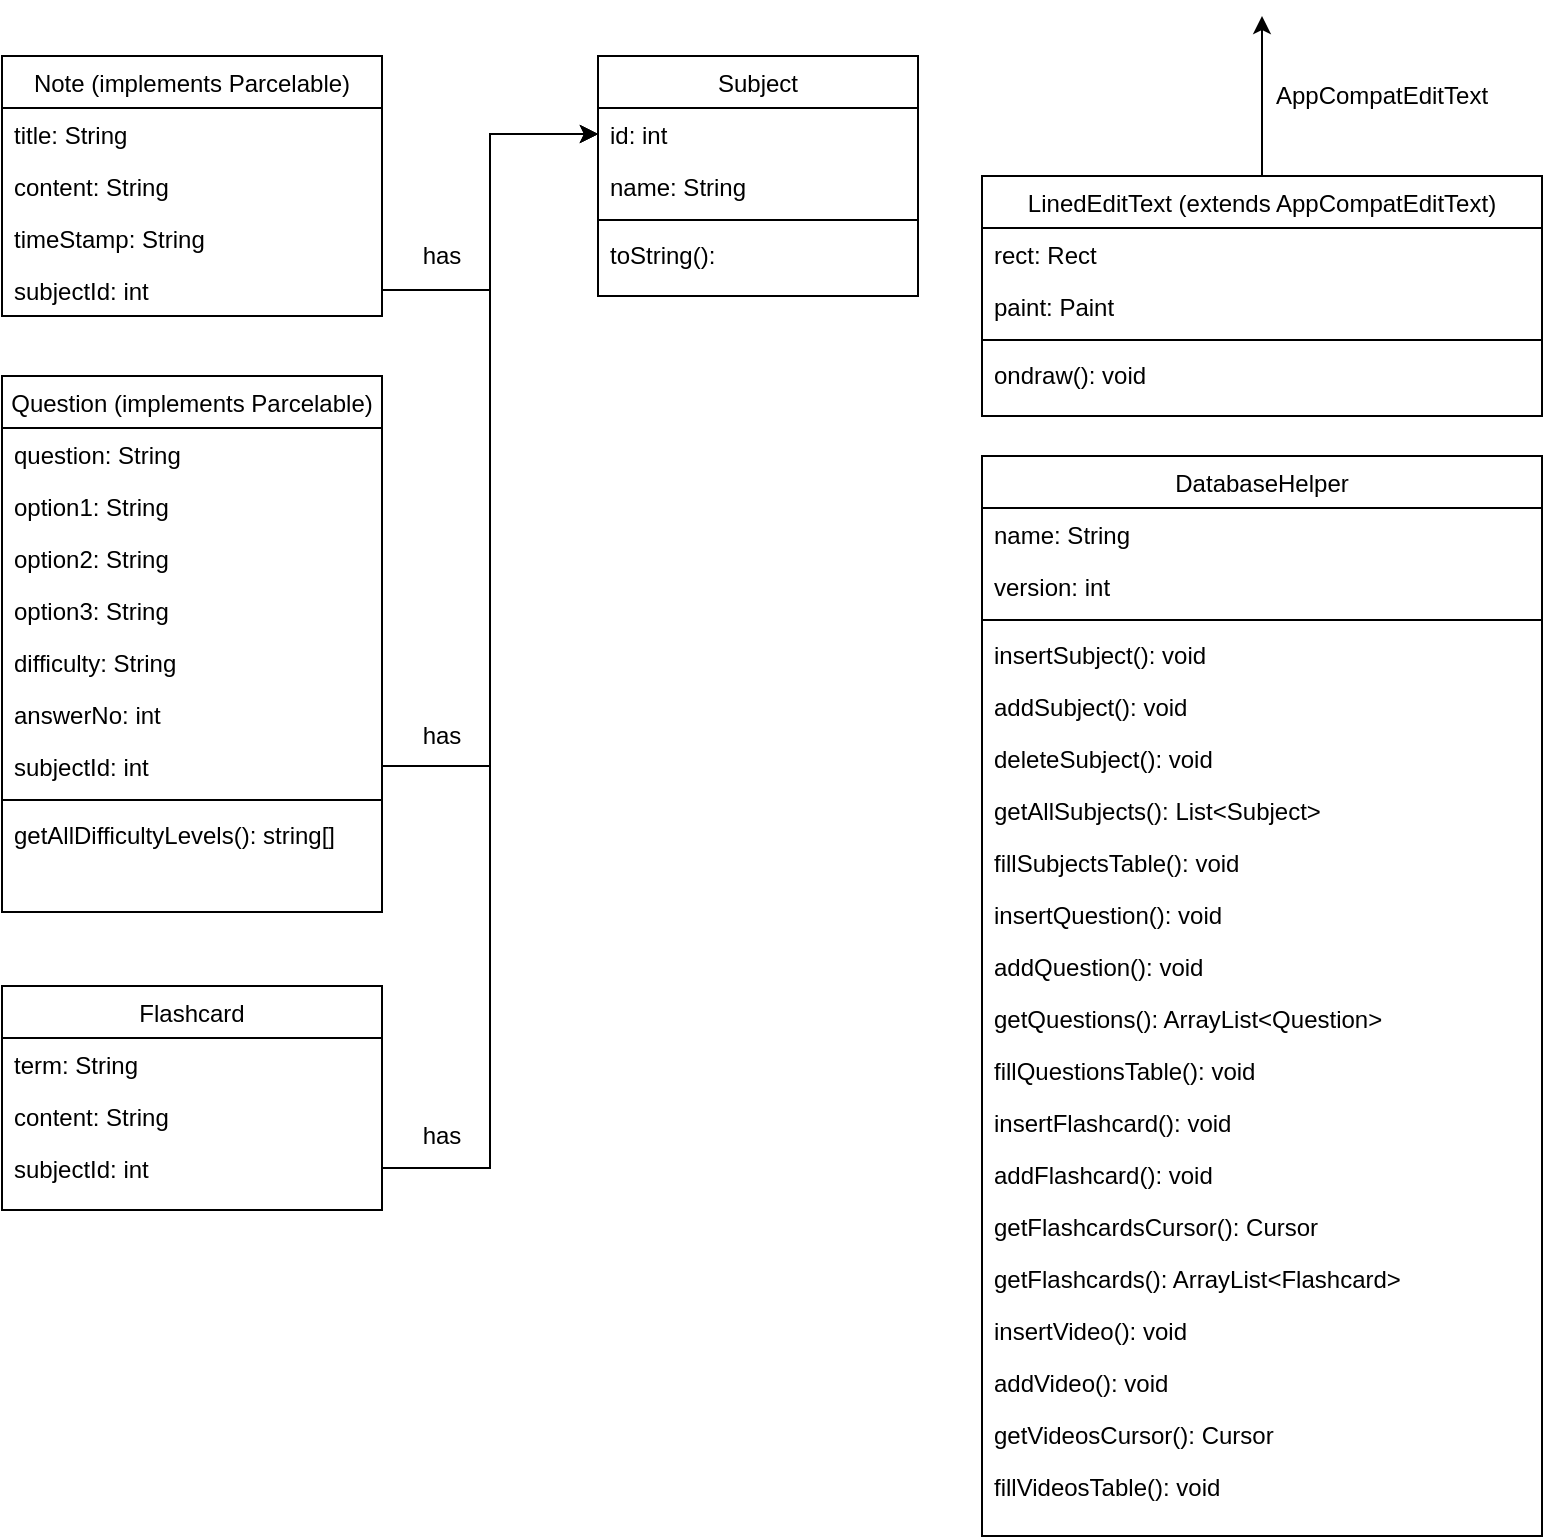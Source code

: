 <mxfile version="13.5.7" type="device"><diagram id="fwEScpJAFMJ1vdeGAhGp" name="Page-1"><mxGraphModel dx="1346" dy="830" grid="1" gridSize="10" guides="1" tooltips="1" connect="1" arrows="1" fold="1" page="1" pageScale="1" pageWidth="827" pageHeight="1169" math="0" shadow="0"><root><mxCell id="0"/><mxCell id="1" parent="0"/><mxCell id="nhSJO3bqk09kP4Mgy1V9-25" style="edgeStyle=orthogonalEdgeStyle;rounded=0;orthogonalLoop=1;jettySize=auto;html=1;" parent="1" source="nhSJO3bqk09kP4Mgy1V9-10" target="nhSJO3bqk09kP4Mgy1V9-2" edge="1"><mxGeometry relative="1" as="geometry"/></mxCell><mxCell id="nhSJO3bqk09kP4Mgy1V9-26" style="edgeStyle=orthogonalEdgeStyle;rounded=0;orthogonalLoop=1;jettySize=auto;html=1;" parent="1" source="nhSJO3bqk09kP4Mgy1V9-24" target="nhSJO3bqk09kP4Mgy1V9-2" edge="1"><mxGeometry relative="1" as="geometry"><mxPoint x="300" y="80" as="targetPoint"/></mxGeometry></mxCell><mxCell id="nhSJO3bqk09kP4Mgy1V9-27" value="has" style="text;html=1;strokeColor=none;fillColor=none;align=center;verticalAlign=middle;whiteSpace=wrap;rounded=0;" parent="1" vertex="1"><mxGeometry x="220" y="120" width="40" height="20" as="geometry"/></mxCell><mxCell id="nhSJO3bqk09kP4Mgy1V9-28" value="has" style="text;html=1;strokeColor=none;fillColor=none;align=center;verticalAlign=middle;whiteSpace=wrap;rounded=0;" parent="1" vertex="1"><mxGeometry x="220" y="360" width="40" height="20" as="geometry"/></mxCell><mxCell id="nhSJO3bqk09kP4Mgy1V9-29" value="has" style="text;html=1;strokeColor=none;fillColor=none;align=center;verticalAlign=middle;whiteSpace=wrap;rounded=0;" parent="1" vertex="1"><mxGeometry x="220" y="560" width="40" height="20" as="geometry"/></mxCell><mxCell id="nhSJO3bqk09kP4Mgy1V9-30" style="edgeStyle=orthogonalEdgeStyle;rounded=0;orthogonalLoop=1;jettySize=auto;html=1;" parent="1" source="nhSJO3bqk09kP4Mgy1V9-18" target="nhSJO3bqk09kP4Mgy1V9-2" edge="1"><mxGeometry relative="1" as="geometry"/></mxCell><mxCell id="nhSJO3bqk09kP4Mgy1V9-1" value="Subject" style="swimlane;fontStyle=0;align=center;verticalAlign=top;childLayout=stackLayout;horizontal=1;startSize=26;horizontalStack=0;resizeParent=1;resizeLast=0;collapsible=1;marginBottom=0;rounded=0;shadow=0;strokeWidth=1;" parent="1" vertex="1"><mxGeometry x="318" y="30" width="160" height="120" as="geometry"><mxRectangle x="550" y="140" width="160" height="26" as="alternateBounds"/></mxGeometry></mxCell><mxCell id="nhSJO3bqk09kP4Mgy1V9-2" value="id: int" style="text;align=left;verticalAlign=top;spacingLeft=4;spacingRight=4;overflow=hidden;rotatable=0;points=[[0,0.5],[1,0.5]];portConstraint=eastwest;" parent="nhSJO3bqk09kP4Mgy1V9-1" vertex="1"><mxGeometry y="26" width="160" height="26" as="geometry"/></mxCell><mxCell id="nhSJO3bqk09kP4Mgy1V9-3" value="name: String" style="text;align=left;verticalAlign=top;spacingLeft=4;spacingRight=4;overflow=hidden;rotatable=0;points=[[0,0.5],[1,0.5]];portConstraint=eastwest;rounded=0;shadow=0;html=0;" parent="nhSJO3bqk09kP4Mgy1V9-1" vertex="1"><mxGeometry y="52" width="160" height="26" as="geometry"/></mxCell><mxCell id="nhSJO3bqk09kP4Mgy1V9-4" value="" style="line;html=1;strokeWidth=1;align=left;verticalAlign=middle;spacingTop=-1;spacingLeft=3;spacingRight=3;rotatable=0;labelPosition=right;points=[];portConstraint=eastwest;" parent="nhSJO3bqk09kP4Mgy1V9-1" vertex="1"><mxGeometry y="78" width="160" height="8" as="geometry"/></mxCell><mxCell id="nhSJO3bqk09kP4Mgy1V9-5" value="toString(): " style="text;align=left;verticalAlign=top;spacingLeft=4;spacingRight=4;overflow=hidden;rotatable=0;points=[[0,0.5],[1,0.5]];portConstraint=eastwest;" parent="nhSJO3bqk09kP4Mgy1V9-1" vertex="1"><mxGeometry y="86" width="160" height="26" as="geometry"/></mxCell><mxCell id="nhSJO3bqk09kP4Mgy1V9-6" value="Note (implements Parcelable)" style="swimlane;fontStyle=0;align=center;verticalAlign=top;childLayout=stackLayout;horizontal=1;startSize=26;horizontalStack=0;resizeParent=1;resizeLast=0;collapsible=1;marginBottom=0;rounded=0;shadow=0;strokeWidth=1;" parent="1" vertex="1"><mxGeometry x="20" y="30" width="190" height="130" as="geometry"><mxRectangle x="230" y="140" width="160" height="26" as="alternateBounds"/></mxGeometry></mxCell><mxCell id="nhSJO3bqk09kP4Mgy1V9-7" value="title: String" style="text;align=left;verticalAlign=top;spacingLeft=4;spacingRight=4;overflow=hidden;rotatable=0;points=[[0,0.5],[1,0.5]];portConstraint=eastwest;" parent="nhSJO3bqk09kP4Mgy1V9-6" vertex="1"><mxGeometry y="26" width="190" height="26" as="geometry"/></mxCell><mxCell id="nhSJO3bqk09kP4Mgy1V9-8" value="content: String" style="text;align=left;verticalAlign=top;spacingLeft=4;spacingRight=4;overflow=hidden;rotatable=0;points=[[0,0.5],[1,0.5]];portConstraint=eastwest;rounded=0;shadow=0;html=0;" parent="nhSJO3bqk09kP4Mgy1V9-6" vertex="1"><mxGeometry y="52" width="190" height="26" as="geometry"/></mxCell><mxCell id="nhSJO3bqk09kP4Mgy1V9-9" value="timeStamp: String" style="text;align=left;verticalAlign=top;spacingLeft=4;spacingRight=4;overflow=hidden;rotatable=0;points=[[0,0.5],[1,0.5]];portConstraint=eastwest;rounded=0;shadow=0;html=0;" parent="nhSJO3bqk09kP4Mgy1V9-6" vertex="1"><mxGeometry y="78" width="190" height="26" as="geometry"/></mxCell><mxCell id="nhSJO3bqk09kP4Mgy1V9-10" value="subjectId: int" style="text;align=left;verticalAlign=top;spacingLeft=4;spacingRight=4;overflow=hidden;rotatable=0;points=[[0,0.5],[1,0.5]];portConstraint=eastwest;rounded=0;shadow=0;html=0;" parent="nhSJO3bqk09kP4Mgy1V9-6" vertex="1"><mxGeometry y="104" width="190" height="26" as="geometry"/></mxCell><mxCell id="nhSJO3bqk09kP4Mgy1V9-11" value="Question (implements Parcelable)" style="swimlane;fontStyle=0;align=center;verticalAlign=top;childLayout=stackLayout;horizontal=1;startSize=26;horizontalStack=0;resizeParent=1;resizeLast=0;collapsible=1;marginBottom=0;rounded=0;shadow=0;strokeWidth=1;" parent="1" vertex="1"><mxGeometry x="20" y="190" width="190" height="268" as="geometry"><mxRectangle x="130" y="380" width="160" height="26" as="alternateBounds"/></mxGeometry></mxCell><mxCell id="nhSJO3bqk09kP4Mgy1V9-12" value="question: String" style="text;align=left;verticalAlign=top;spacingLeft=4;spacingRight=4;overflow=hidden;rotatable=0;points=[[0,0.5],[1,0.5]];portConstraint=eastwest;" parent="nhSJO3bqk09kP4Mgy1V9-11" vertex="1"><mxGeometry y="26" width="190" height="26" as="geometry"/></mxCell><mxCell id="nhSJO3bqk09kP4Mgy1V9-13" value="option1: String" style="text;align=left;verticalAlign=top;spacingLeft=4;spacingRight=4;overflow=hidden;rotatable=0;points=[[0,0.5],[1,0.5]];portConstraint=eastwest;rounded=0;shadow=0;html=0;" parent="nhSJO3bqk09kP4Mgy1V9-11" vertex="1"><mxGeometry y="52" width="190" height="26" as="geometry"/></mxCell><mxCell id="nhSJO3bqk09kP4Mgy1V9-14" value="option2: String" style="text;align=left;verticalAlign=top;spacingLeft=4;spacingRight=4;overflow=hidden;rotatable=0;points=[[0,0.5],[1,0.5]];portConstraint=eastwest;rounded=0;shadow=0;html=0;" parent="nhSJO3bqk09kP4Mgy1V9-11" vertex="1"><mxGeometry y="78" width="190" height="26" as="geometry"/></mxCell><mxCell id="nhSJO3bqk09kP4Mgy1V9-15" value="option3: String" style="text;align=left;verticalAlign=top;spacingLeft=4;spacingRight=4;overflow=hidden;rotatable=0;points=[[0,0.5],[1,0.5]];portConstraint=eastwest;rounded=0;shadow=0;html=0;" parent="nhSJO3bqk09kP4Mgy1V9-11" vertex="1"><mxGeometry y="104" width="190" height="26" as="geometry"/></mxCell><mxCell id="nhSJO3bqk09kP4Mgy1V9-16" value="difficulty: String" style="text;align=left;verticalAlign=top;spacingLeft=4;spacingRight=4;overflow=hidden;rotatable=0;points=[[0,0.5],[1,0.5]];portConstraint=eastwest;rounded=0;shadow=0;html=0;" parent="nhSJO3bqk09kP4Mgy1V9-11" vertex="1"><mxGeometry y="130" width="190" height="26" as="geometry"/></mxCell><mxCell id="nhSJO3bqk09kP4Mgy1V9-17" value="answerNo: int" style="text;align=left;verticalAlign=top;spacingLeft=4;spacingRight=4;overflow=hidden;rotatable=0;points=[[0,0.5],[1,0.5]];portConstraint=eastwest;rounded=0;shadow=0;html=0;" parent="nhSJO3bqk09kP4Mgy1V9-11" vertex="1"><mxGeometry y="156" width="190" height="26" as="geometry"/></mxCell><mxCell id="nhSJO3bqk09kP4Mgy1V9-18" value="subjectId: int" style="text;align=left;verticalAlign=top;spacingLeft=4;spacingRight=4;overflow=hidden;rotatable=0;points=[[0,0.5],[1,0.5]];portConstraint=eastwest;rounded=0;shadow=0;html=0;" parent="nhSJO3bqk09kP4Mgy1V9-11" vertex="1"><mxGeometry y="182" width="190" height="26" as="geometry"/></mxCell><mxCell id="nhSJO3bqk09kP4Mgy1V9-19" value="" style="line;html=1;strokeWidth=1;align=left;verticalAlign=middle;spacingTop=-1;spacingLeft=3;spacingRight=3;rotatable=0;labelPosition=right;points=[];portConstraint=eastwest;" parent="nhSJO3bqk09kP4Mgy1V9-11" vertex="1"><mxGeometry y="208" width="190" height="8" as="geometry"/></mxCell><mxCell id="nhSJO3bqk09kP4Mgy1V9-20" value="getAllDifficultyLevels(): string[]" style="text;align=left;verticalAlign=top;spacingLeft=4;spacingRight=4;overflow=hidden;rotatable=0;points=[[0,0.5],[1,0.5]];portConstraint=eastwest;fontStyle=0" parent="nhSJO3bqk09kP4Mgy1V9-11" vertex="1"><mxGeometry y="216" width="190" height="26" as="geometry"/></mxCell><mxCell id="nhSJO3bqk09kP4Mgy1V9-21" value="Flashcard" style="swimlane;fontStyle=0;align=center;verticalAlign=top;childLayout=stackLayout;horizontal=1;startSize=26;horizontalStack=0;resizeParent=1;resizeLast=0;collapsible=1;marginBottom=0;rounded=0;shadow=0;strokeWidth=1;" parent="1" vertex="1"><mxGeometry x="20" y="495" width="190" height="112" as="geometry"><mxRectangle x="340" y="380" width="170" height="26" as="alternateBounds"/></mxGeometry></mxCell><mxCell id="nhSJO3bqk09kP4Mgy1V9-22" value="term: String" style="text;align=left;verticalAlign=top;spacingLeft=4;spacingRight=4;overflow=hidden;rotatable=0;points=[[0,0.5],[1,0.5]];portConstraint=eastwest;" parent="nhSJO3bqk09kP4Mgy1V9-21" vertex="1"><mxGeometry y="26" width="190" height="26" as="geometry"/></mxCell><mxCell id="nhSJO3bqk09kP4Mgy1V9-23" value="content: String" style="text;align=left;verticalAlign=top;spacingLeft=4;spacingRight=4;overflow=hidden;rotatable=0;points=[[0,0.5],[1,0.5]];portConstraint=eastwest;rounded=0;shadow=0;html=0;" parent="nhSJO3bqk09kP4Mgy1V9-21" vertex="1"><mxGeometry y="52" width="190" height="26" as="geometry"/></mxCell><mxCell id="nhSJO3bqk09kP4Mgy1V9-24" value="subjectId: int" style="text;align=left;verticalAlign=top;spacingLeft=4;spacingRight=4;overflow=hidden;rotatable=0;points=[[0,0.5],[1,0.5]];portConstraint=eastwest;rounded=0;shadow=0;html=0;" parent="nhSJO3bqk09kP4Mgy1V9-21" vertex="1"><mxGeometry y="78" width="190" height="26" as="geometry"/></mxCell><mxCell id="nhSJO3bqk09kP4Mgy1V9-36" style="edgeStyle=orthogonalEdgeStyle;rounded=0;orthogonalLoop=1;jettySize=auto;html=1;exitX=0.5;exitY=0;exitDx=0;exitDy=0;" parent="1" source="nhSJO3bqk09kP4Mgy1V9-31" edge="1"><mxGeometry relative="1" as="geometry"><mxPoint x="650" y="10" as="targetPoint"/></mxGeometry></mxCell><mxCell id="nhSJO3bqk09kP4Mgy1V9-37" value="AppCompatEditText" style="text;html=1;strokeColor=none;fillColor=none;align=center;verticalAlign=middle;whiteSpace=wrap;rounded=0;" parent="1" vertex="1"><mxGeometry x="690" y="40" width="40" height="20" as="geometry"/></mxCell><mxCell id="nhSJO3bqk09kP4Mgy1V9-31" value="LinedEditText (extends AppCompatEditText)" style="swimlane;fontStyle=0;align=center;verticalAlign=top;childLayout=stackLayout;horizontal=1;startSize=26;horizontalStack=0;resizeParent=1;resizeLast=0;collapsible=1;marginBottom=0;rounded=0;shadow=0;strokeWidth=1;" parent="1" vertex="1"><mxGeometry x="510" y="90" width="280" height="120" as="geometry"><mxRectangle x="550" y="140" width="160" height="26" as="alternateBounds"/></mxGeometry></mxCell><mxCell id="nhSJO3bqk09kP4Mgy1V9-32" value="rect: Rect" style="text;align=left;verticalAlign=top;spacingLeft=4;spacingRight=4;overflow=hidden;rotatable=0;points=[[0,0.5],[1,0.5]];portConstraint=eastwest;" parent="nhSJO3bqk09kP4Mgy1V9-31" vertex="1"><mxGeometry y="26" width="280" height="26" as="geometry"/></mxCell><mxCell id="nhSJO3bqk09kP4Mgy1V9-33" value="paint: Paint" style="text;align=left;verticalAlign=top;spacingLeft=4;spacingRight=4;overflow=hidden;rotatable=0;points=[[0,0.5],[1,0.5]];portConstraint=eastwest;rounded=0;shadow=0;html=0;" parent="nhSJO3bqk09kP4Mgy1V9-31" vertex="1"><mxGeometry y="52" width="280" height="26" as="geometry"/></mxCell><mxCell id="nhSJO3bqk09kP4Mgy1V9-34" value="" style="line;html=1;strokeWidth=1;align=left;verticalAlign=middle;spacingTop=-1;spacingLeft=3;spacingRight=3;rotatable=0;labelPosition=right;points=[];portConstraint=eastwest;" parent="nhSJO3bqk09kP4Mgy1V9-31" vertex="1"><mxGeometry y="78" width="280" height="8" as="geometry"/></mxCell><mxCell id="nhSJO3bqk09kP4Mgy1V9-35" value="ondraw(): void" style="text;align=left;verticalAlign=top;spacingLeft=4;spacingRight=4;overflow=hidden;rotatable=0;points=[[0,0.5],[1,0.5]];portConstraint=eastwest;" parent="nhSJO3bqk09kP4Mgy1V9-31" vertex="1"><mxGeometry y="86" width="280" height="26" as="geometry"/></mxCell><mxCell id="nhSJO3bqk09kP4Mgy1V9-40" value="DatabaseHelper" style="swimlane;fontStyle=0;align=center;verticalAlign=top;childLayout=stackLayout;horizontal=1;startSize=26;horizontalStack=0;resizeParent=1;resizeLast=0;collapsible=1;marginBottom=0;rounded=0;shadow=0;strokeWidth=1;" parent="1" vertex="1"><mxGeometry x="510" y="230" width="280" height="540" as="geometry"><mxRectangle x="550" y="140" width="160" height="26" as="alternateBounds"/></mxGeometry></mxCell><mxCell id="nhSJO3bqk09kP4Mgy1V9-41" value="name: String" style="text;align=left;verticalAlign=top;spacingLeft=4;spacingRight=4;overflow=hidden;rotatable=0;points=[[0,0.5],[1,0.5]];portConstraint=eastwest;" parent="nhSJO3bqk09kP4Mgy1V9-40" vertex="1"><mxGeometry y="26" width="280" height="26" as="geometry"/></mxCell><mxCell id="nhSJO3bqk09kP4Mgy1V9-42" value="version: int" style="text;align=left;verticalAlign=top;spacingLeft=4;spacingRight=4;overflow=hidden;rotatable=0;points=[[0,0.5],[1,0.5]];portConstraint=eastwest;rounded=0;shadow=0;html=0;" parent="nhSJO3bqk09kP4Mgy1V9-40" vertex="1"><mxGeometry y="52" width="280" height="26" as="geometry"/></mxCell><mxCell id="nhSJO3bqk09kP4Mgy1V9-43" value="" style="line;html=1;strokeWidth=1;align=left;verticalAlign=middle;spacingTop=-1;spacingLeft=3;spacingRight=3;rotatable=0;labelPosition=right;points=[];portConstraint=eastwest;" parent="nhSJO3bqk09kP4Mgy1V9-40" vertex="1"><mxGeometry y="78" width="280" height="8" as="geometry"/></mxCell><mxCell id="nhSJO3bqk09kP4Mgy1V9-44" value="insertSubject(): void" style="text;align=left;verticalAlign=top;spacingLeft=4;spacingRight=4;overflow=hidden;rotatable=0;points=[[0,0.5],[1,0.5]];portConstraint=eastwest;" parent="nhSJO3bqk09kP4Mgy1V9-40" vertex="1"><mxGeometry y="86" width="280" height="26" as="geometry"/></mxCell><mxCell id="nhSJO3bqk09kP4Mgy1V9-47" value="addSubject(): void" style="text;align=left;verticalAlign=top;spacingLeft=4;spacingRight=4;overflow=hidden;rotatable=0;points=[[0,0.5],[1,0.5]];portConstraint=eastwest;" parent="nhSJO3bqk09kP4Mgy1V9-40" vertex="1"><mxGeometry y="112" width="280" height="26" as="geometry"/></mxCell><mxCell id="nhSJO3bqk09kP4Mgy1V9-49" value="deleteSubject(): void" style="text;align=left;verticalAlign=top;spacingLeft=4;spacingRight=4;overflow=hidden;rotatable=0;points=[[0,0.5],[1,0.5]];portConstraint=eastwest;" parent="nhSJO3bqk09kP4Mgy1V9-40" vertex="1"><mxGeometry y="138" width="280" height="26" as="geometry"/></mxCell><mxCell id="nhSJO3bqk09kP4Mgy1V9-52" value="getAllSubjects(): List&lt;Subject&gt;" style="text;align=left;verticalAlign=top;spacingLeft=4;spacingRight=4;overflow=hidden;rotatable=0;points=[[0,0.5],[1,0.5]];portConstraint=eastwest;" parent="nhSJO3bqk09kP4Mgy1V9-40" vertex="1"><mxGeometry y="164" width="280" height="26" as="geometry"/></mxCell><mxCell id="nhSJO3bqk09kP4Mgy1V9-51" value="fillSubjectsTable(): void" style="text;align=left;verticalAlign=top;spacingLeft=4;spacingRight=4;overflow=hidden;rotatable=0;points=[[0,0.5],[1,0.5]];portConstraint=eastwest;" parent="nhSJO3bqk09kP4Mgy1V9-40" vertex="1"><mxGeometry y="190" width="280" height="26" as="geometry"/></mxCell><mxCell id="nhSJO3bqk09kP4Mgy1V9-50" value="insertQuestion(): void" style="text;align=left;verticalAlign=top;spacingLeft=4;spacingRight=4;overflow=hidden;rotatable=0;points=[[0,0.5],[1,0.5]];portConstraint=eastwest;" parent="nhSJO3bqk09kP4Mgy1V9-40" vertex="1"><mxGeometry y="216" width="280" height="26" as="geometry"/></mxCell><mxCell id="nhSJO3bqk09kP4Mgy1V9-48" value="addQuestion(): void" style="text;align=left;verticalAlign=top;spacingLeft=4;spacingRight=4;overflow=hidden;rotatable=0;points=[[0,0.5],[1,0.5]];portConstraint=eastwest;" parent="nhSJO3bqk09kP4Mgy1V9-40" vertex="1"><mxGeometry y="242" width="280" height="26" as="geometry"/></mxCell><mxCell id="nhSJO3bqk09kP4Mgy1V9-53" value="getQuestions(): ArrayList&lt;Question&gt;" style="text;align=left;verticalAlign=top;spacingLeft=4;spacingRight=4;overflow=hidden;rotatable=0;points=[[0,0.5],[1,0.5]];portConstraint=eastwest;" parent="nhSJO3bqk09kP4Mgy1V9-40" vertex="1"><mxGeometry y="268" width="280" height="26" as="geometry"/></mxCell><mxCell id="nhSJO3bqk09kP4Mgy1V9-54" value="fillQuestionsTable(): void" style="text;align=left;verticalAlign=top;spacingLeft=4;spacingRight=4;overflow=hidden;rotatable=0;points=[[0,0.5],[1,0.5]];portConstraint=eastwest;" parent="nhSJO3bqk09kP4Mgy1V9-40" vertex="1"><mxGeometry y="294" width="280" height="26" as="geometry"/></mxCell><mxCell id="nhSJO3bqk09kP4Mgy1V9-58" value="insertFlashcard(): void" style="text;align=left;verticalAlign=top;spacingLeft=4;spacingRight=4;overflow=hidden;rotatable=0;points=[[0,0.5],[1,0.5]];portConstraint=eastwest;" parent="nhSJO3bqk09kP4Mgy1V9-40" vertex="1"><mxGeometry y="320" width="280" height="26" as="geometry"/></mxCell><mxCell id="nhSJO3bqk09kP4Mgy1V9-57" value="addFlashcard(): void" style="text;align=left;verticalAlign=top;spacingLeft=4;spacingRight=4;overflow=hidden;rotatable=0;points=[[0,0.5],[1,0.5]];portConstraint=eastwest;" parent="nhSJO3bqk09kP4Mgy1V9-40" vertex="1"><mxGeometry y="346" width="280" height="26" as="geometry"/></mxCell><mxCell id="nhSJO3bqk09kP4Mgy1V9-55" value="getFlashcardsCursor(): Cursor" style="text;align=left;verticalAlign=top;spacingLeft=4;spacingRight=4;overflow=hidden;rotatable=0;points=[[0,0.5],[1,0.5]];portConstraint=eastwest;" parent="nhSJO3bqk09kP4Mgy1V9-40" vertex="1"><mxGeometry y="372" width="280" height="26" as="geometry"/></mxCell><mxCell id="nhSJO3bqk09kP4Mgy1V9-45" value="getFlashcards(): ArrayList&lt;Flashcard&gt;" style="text;align=left;verticalAlign=top;spacingLeft=4;spacingRight=4;overflow=hidden;rotatable=0;points=[[0,0.5],[1,0.5]];portConstraint=eastwest;" parent="nhSJO3bqk09kP4Mgy1V9-40" vertex="1"><mxGeometry y="398" width="280" height="26" as="geometry"/></mxCell><mxCell id="nhSJO3bqk09kP4Mgy1V9-59" value="insertVideo(): void" style="text;align=left;verticalAlign=top;spacingLeft=4;spacingRight=4;overflow=hidden;rotatable=0;points=[[0,0.5],[1,0.5]];portConstraint=eastwest;" parent="nhSJO3bqk09kP4Mgy1V9-40" vertex="1"><mxGeometry y="424" width="280" height="26" as="geometry"/></mxCell><mxCell id="nhSJO3bqk09kP4Mgy1V9-60" value="addVideo(): void" style="text;align=left;verticalAlign=top;spacingLeft=4;spacingRight=4;overflow=hidden;rotatable=0;points=[[0,0.5],[1,0.5]];portConstraint=eastwest;" parent="nhSJO3bqk09kP4Mgy1V9-40" vertex="1"><mxGeometry y="450" width="280" height="26" as="geometry"/></mxCell><mxCell id="nhSJO3bqk09kP4Mgy1V9-62" value="getVideosCursor(): Cursor" style="text;align=left;verticalAlign=top;spacingLeft=4;spacingRight=4;overflow=hidden;rotatable=0;points=[[0,0.5],[1,0.5]];portConstraint=eastwest;" parent="nhSJO3bqk09kP4Mgy1V9-40" vertex="1"><mxGeometry y="476" width="280" height="26" as="geometry"/></mxCell><mxCell id="nhSJO3bqk09kP4Mgy1V9-63" value="fillVideosTable(): void" style="text;align=left;verticalAlign=top;spacingLeft=4;spacingRight=4;overflow=hidden;rotatable=0;points=[[0,0.5],[1,0.5]];portConstraint=eastwest;" parent="nhSJO3bqk09kP4Mgy1V9-40" vertex="1"><mxGeometry y="502" width="280" height="26" as="geometry"/></mxCell></root></mxGraphModel></diagram></mxfile>